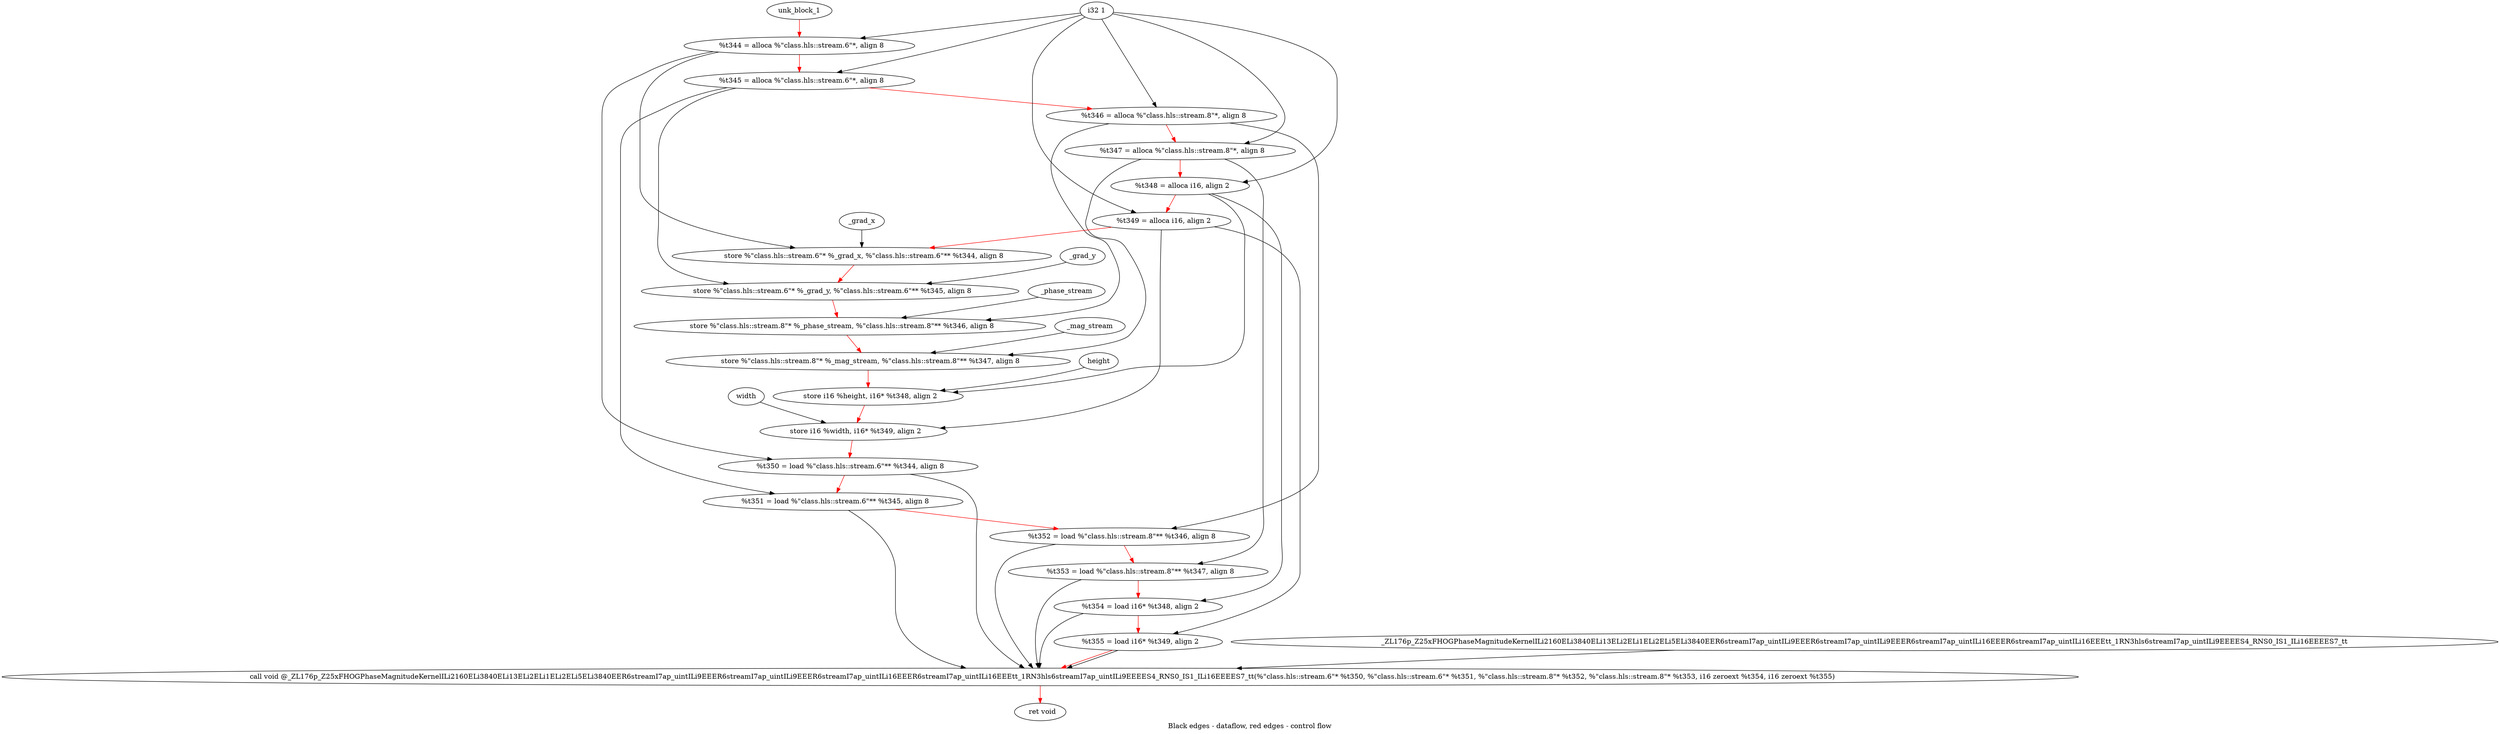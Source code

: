 digraph G {
compound=true
label="Black edges - dataflow, red edges - control flow"
"t344" [label="  %t344 = alloca %\"class.hls::stream.6\"*, align 8"]
"t345" [label="  %t345 = alloca %\"class.hls::stream.6\"*, align 8"]
"t346" [label="  %t346 = alloca %\"class.hls::stream.8\"*, align 8"]
"t347" [label="  %t347 = alloca %\"class.hls::stream.8\"*, align 8"]
"t348" [label="  %t348 = alloca i16, align 2"]
"t349" [label="  %t349 = alloca i16, align 2"]
"_1" [label="  store %\"class.hls::stream.6\"* %_grad_x, %\"class.hls::stream.6\"** %t344, align 8"]
"_2" [label="  store %\"class.hls::stream.6\"* %_grad_y, %\"class.hls::stream.6\"** %t345, align 8"]
"_3" [label="  store %\"class.hls::stream.8\"* %_phase_stream, %\"class.hls::stream.8\"** %t346, align 8"]
"_4" [label="  store %\"class.hls::stream.8\"* %_mag_stream, %\"class.hls::stream.8\"** %t347, align 8"]
"_5" [label="  store i16 %height, i16* %t348, align 2"]
"_6" [label="  store i16 %width, i16* %t349, align 2"]
"t350" [label="  %t350 = load %\"class.hls::stream.6\"** %t344, align 8"]
"t351" [label="  %t351 = load %\"class.hls::stream.6\"** %t345, align 8"]
"t352" [label="  %t352 = load %\"class.hls::stream.8\"** %t346, align 8"]
"t353" [label="  %t353 = load %\"class.hls::stream.8\"** %t347, align 8"]
"t354" [label="  %t354 = load i16* %t348, align 2"]
"t355" [label="  %t355 = load i16* %t349, align 2"]
"_7" [label="  call void @_ZL176p_Z25xFHOGPhaseMagnitudeKernelILi2160ELi3840ELi13ELi2ELi1ELi2ELi5ELi3840EER6streamI7ap_uintILi9EEER6streamI7ap_uintILi9EEER6streamI7ap_uintILi16EEER6streamI7ap_uintILi16EEEtt_1RN3hls6streamI7ap_uintILi9EEEES4_RNS0_IS1_ILi16EEEES7_tt(%\"class.hls::stream.6\"* %t350, %\"class.hls::stream.6\"* %t351, %\"class.hls::stream.8\"* %t352, %\"class.hls::stream.8\"* %t353, i16 zeroext %t354, i16 zeroext %t355)"]
"_8" [label="  ret void"]
"unk_block_1" -> "t344"[color=red]
"i32 1" -> "t344"
"t344" -> "t345"[color=red weight=2]
"i32 1" -> "t345"
"t345" -> "t346"[color=red weight=2]
"i32 1" -> "t346"
"t346" -> "t347"[color=red weight=2]
"i32 1" -> "t347"
"t347" -> "t348"[color=red weight=2]
"i32 1" -> "t348"
"t348" -> "t349"[color=red weight=2]
"i32 1" -> "t349"
"t349" -> "_1"[color=red weight=2]
"_grad_x" -> "_1"
"t344" -> "_1"
"_1" -> "_2"[color=red weight=2]
"_grad_y" -> "_2"
"t345" -> "_2"
"_2" -> "_3"[color=red weight=2]
"_phase_stream" -> "_3"
"t346" -> "_3"
"_3" -> "_4"[color=red weight=2]
"_mag_stream" -> "_4"
"t347" -> "_4"
"_4" -> "_5"[color=red weight=2]
"height" -> "_5"
"t348" -> "_5"
"_5" -> "_6"[color=red weight=2]
"width" -> "_6"
"t349" -> "_6"
"_6" -> "t350"[color=red weight=2]
"t344" -> "t350"
"t350" -> "t351"[color=red weight=2]
"t345" -> "t351"
"t351" -> "t352"[color=red weight=2]
"t346" -> "t352"
"t352" -> "t353"[color=red weight=2]
"t347" -> "t353"
"t353" -> "t354"[color=red weight=2]
"t348" -> "t354"
"t354" -> "t355"[color=red weight=2]
"t349" -> "t355"
"t355" -> "_7"[color=red weight=2]
"t350" -> "_7"
"t351" -> "_7"
"t352" -> "_7"
"t353" -> "_7"
"t354" -> "_7"
"t355" -> "_7"
"_ZL176p_Z25xFHOGPhaseMagnitudeKernelILi2160ELi3840ELi13ELi2ELi1ELi2ELi5ELi3840EER6streamI7ap_uintILi9EEER6streamI7ap_uintILi9EEER6streamI7ap_uintILi16EEER6streamI7ap_uintILi16EEEtt_1RN3hls6streamI7ap_uintILi9EEEES4_RNS0_IS1_ILi16EEEES7_tt" -> "_7"
"_7" -> "_8"[color=red weight=2]

}
